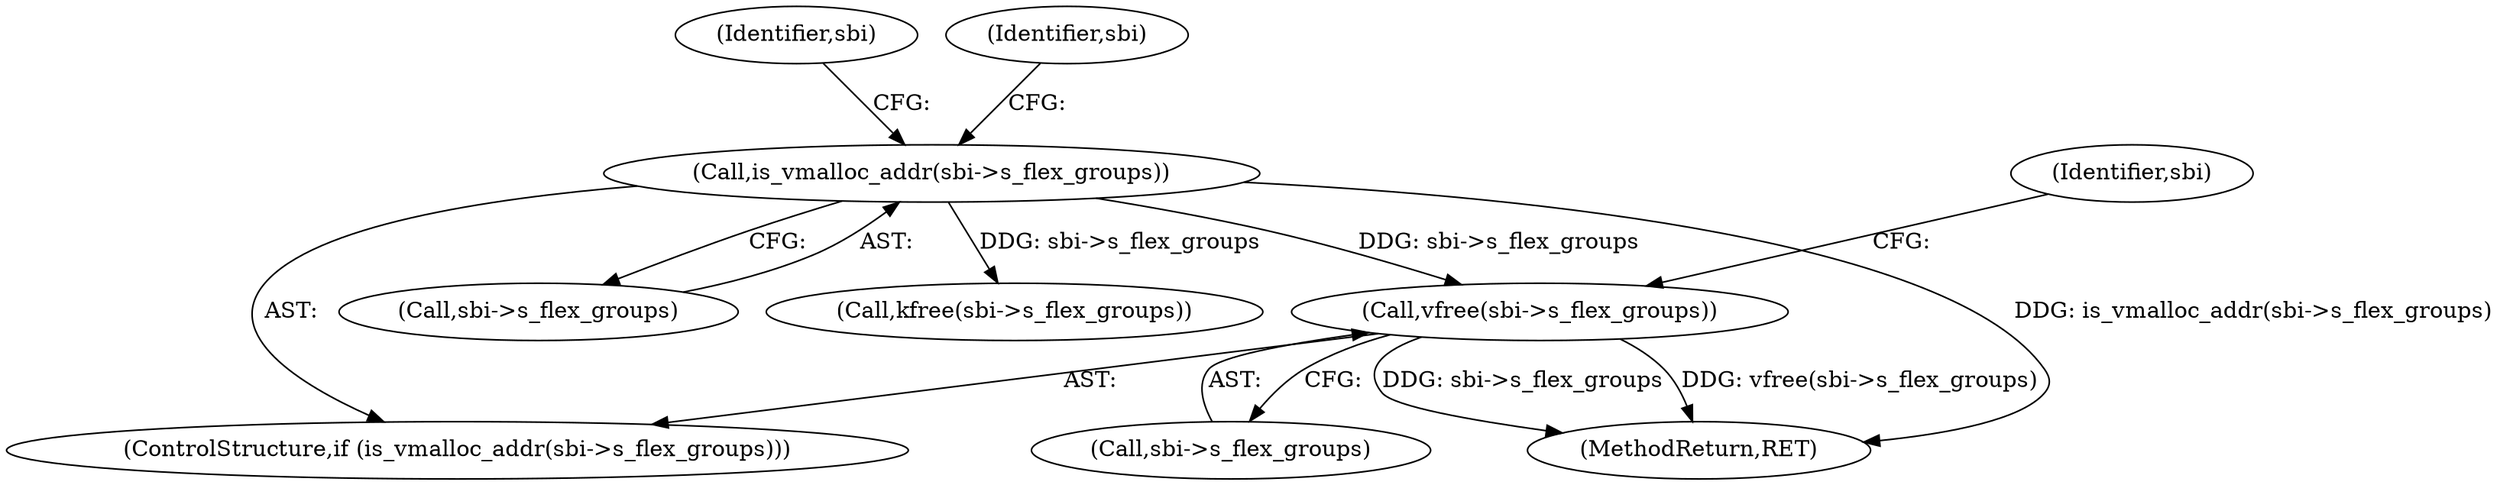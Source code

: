 digraph "0_linux_744692dc059845b2a3022119871846e74d4f6e11_16@API" {
"1002035" [label="(Call,vfree(sbi->s_flex_groups))"];
"1002031" [label="(Call,is_vmalloc_addr(sbi->s_flex_groups))"];
"1002036" [label="(Call,sbi->s_flex_groups)"];
"1002035" [label="(Call,vfree(sbi->s_flex_groups))"];
"1002037" [label="(Identifier,sbi)"];
"1002030" [label="(ControlStructure,if (is_vmalloc_addr(sbi->s_flex_groups)))"];
"1002031" [label="(Call,is_vmalloc_addr(sbi->s_flex_groups))"];
"1002040" [label="(Call,kfree(sbi->s_flex_groups))"];
"1002032" [label="(Call,sbi->s_flex_groups)"];
"1002047" [label="(Identifier,sbi)"];
"1002042" [label="(Identifier,sbi)"];
"1002129" [label="(MethodReturn,RET)"];
"1002035" -> "1002030"  [label="AST: "];
"1002035" -> "1002036"  [label="CFG: "];
"1002036" -> "1002035"  [label="AST: "];
"1002047" -> "1002035"  [label="CFG: "];
"1002035" -> "1002129"  [label="DDG: sbi->s_flex_groups"];
"1002035" -> "1002129"  [label="DDG: vfree(sbi->s_flex_groups)"];
"1002031" -> "1002035"  [label="DDG: sbi->s_flex_groups"];
"1002031" -> "1002030"  [label="AST: "];
"1002031" -> "1002032"  [label="CFG: "];
"1002032" -> "1002031"  [label="AST: "];
"1002037" -> "1002031"  [label="CFG: "];
"1002042" -> "1002031"  [label="CFG: "];
"1002031" -> "1002129"  [label="DDG: is_vmalloc_addr(sbi->s_flex_groups)"];
"1002031" -> "1002040"  [label="DDG: sbi->s_flex_groups"];
}

